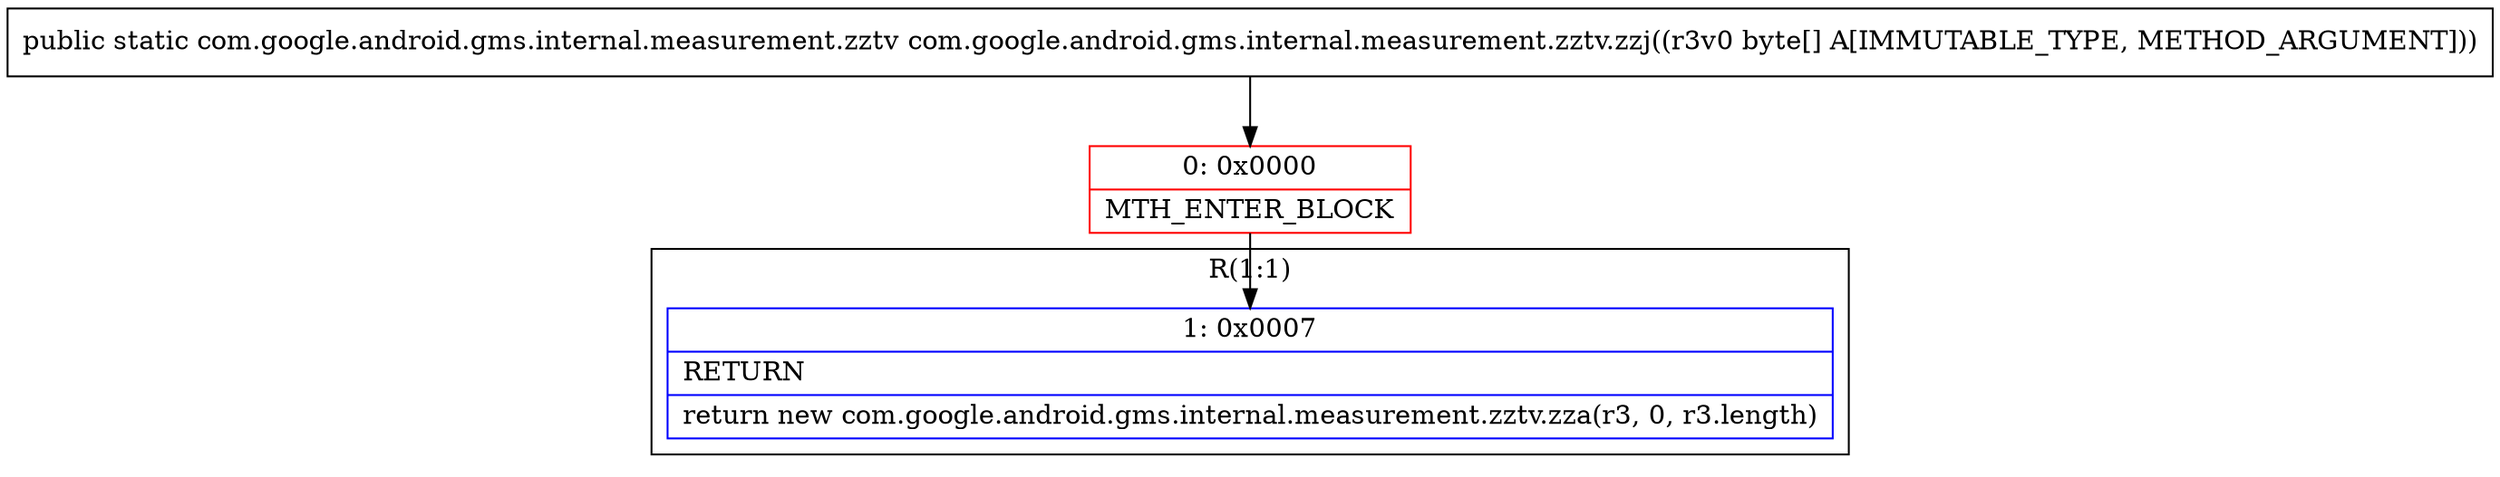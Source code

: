 digraph "CFG forcom.google.android.gms.internal.measurement.zztv.zzj([B)Lcom\/google\/android\/gms\/internal\/measurement\/zztv;" {
subgraph cluster_Region_708067326 {
label = "R(1:1)";
node [shape=record,color=blue];
Node_1 [shape=record,label="{1\:\ 0x0007|RETURN\l|return new com.google.android.gms.internal.measurement.zztv.zza(r3, 0, r3.length)\l}"];
}
Node_0 [shape=record,color=red,label="{0\:\ 0x0000|MTH_ENTER_BLOCK\l}"];
MethodNode[shape=record,label="{public static com.google.android.gms.internal.measurement.zztv com.google.android.gms.internal.measurement.zztv.zzj((r3v0 byte[] A[IMMUTABLE_TYPE, METHOD_ARGUMENT])) }"];
MethodNode -> Node_0;
Node_0 -> Node_1;
}

